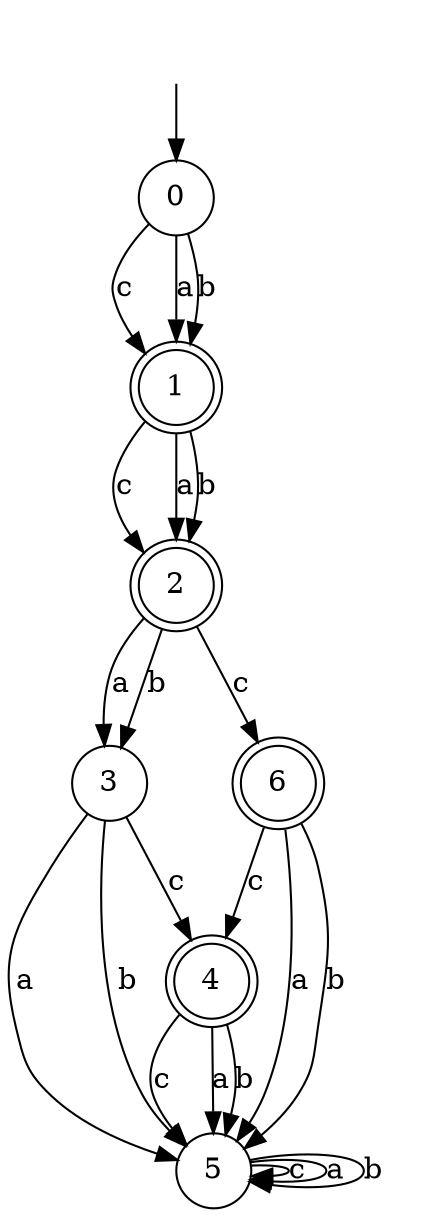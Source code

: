 digraph g {
__start [label=""shape=none]
	0[shape="circle" label="0"]
	1[shape="doublecircle" label="1"]
	2[shape="doublecircle" label="2"]
	3[shape="circle" label="3"]
	4[shape="doublecircle" label="4"]
	5[shape="circle" label="5"]
	6[shape="doublecircle" label="6"]
__start -> 0
	0->1 [label="c"]
	0->1 [label="a"]
	0->1 [label="b"]
	1->2 [label="c"]
	1->2 [label="a"]
	1->2 [label="b"]
	2->6 [label="c"]
	2->3 [label="a"]
	2->3 [label="b"]
	3->4 [label="c"]
	3->5 [label="a"]
	3->5 [label="b"]
	4->5 [label="c"]
	4->5 [label="a"]
	4->5 [label="b"]
	5->5 [label="c"]
	5->5 [label="a"]
	5->5 [label="b"]
	6->4 [label="c"]
	6->5 [label="a"]
	6->5 [label="b"]
}
